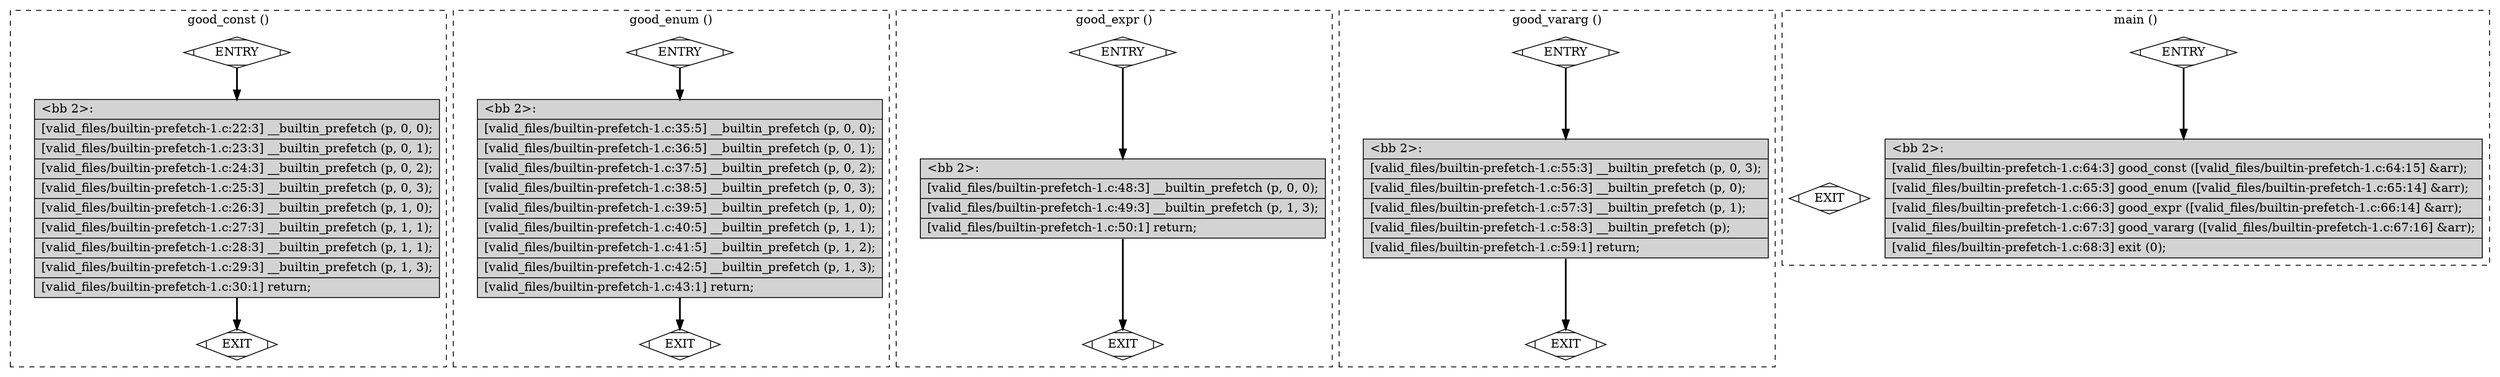 digraph "a-builtin-prefetch-1.c.015t.cfg" {
overlap=false;
subgraph "cluster_good_const" {
	style="dashed";
	color="black";
	label="good_const ()";
	fn_0_basic_block_0 [shape=Mdiamond,style=filled,fillcolor=white,label="ENTRY"];

	fn_0_basic_block_1 [shape=Mdiamond,style=filled,fillcolor=white,label="EXIT"];

	fn_0_basic_block_2 [shape=record,style=filled,fillcolor=lightgrey,label="{\<bb\ 2\>:\l\
|[valid_files/builtin-prefetch-1.c:22:3]\ __builtin_prefetch\ (p,\ 0,\ 0);\l\
|[valid_files/builtin-prefetch-1.c:23:3]\ __builtin_prefetch\ (p,\ 0,\ 1);\l\
|[valid_files/builtin-prefetch-1.c:24:3]\ __builtin_prefetch\ (p,\ 0,\ 2);\l\
|[valid_files/builtin-prefetch-1.c:25:3]\ __builtin_prefetch\ (p,\ 0,\ 3);\l\
|[valid_files/builtin-prefetch-1.c:26:3]\ __builtin_prefetch\ (p,\ 1,\ 0);\l\
|[valid_files/builtin-prefetch-1.c:27:3]\ __builtin_prefetch\ (p,\ 1,\ 1);\l\
|[valid_files/builtin-prefetch-1.c:28:3]\ __builtin_prefetch\ (p,\ 1,\ 1);\l\
|[valid_files/builtin-prefetch-1.c:29:3]\ __builtin_prefetch\ (p,\ 1,\ 3);\l\
|[valid_files/builtin-prefetch-1.c:30:1]\ return;\l\
}"];

	fn_0_basic_block_0:s -> fn_0_basic_block_2:n [style="solid,bold",color=black,weight=100,constraint=true];
	fn_0_basic_block_2:s -> fn_0_basic_block_1:n [style="solid,bold",color=black,weight=10,constraint=true];
	fn_0_basic_block_0:s -> fn_0_basic_block_1:n [style="invis",constraint=true];
}
subgraph "cluster_good_enum" {
	style="dashed";
	color="black";
	label="good_enum ()";
	fn_1_basic_block_0 [shape=Mdiamond,style=filled,fillcolor=white,label="ENTRY"];

	fn_1_basic_block_1 [shape=Mdiamond,style=filled,fillcolor=white,label="EXIT"];

	fn_1_basic_block_2 [shape=record,style=filled,fillcolor=lightgrey,label="{\<bb\ 2\>:\l\
|[valid_files/builtin-prefetch-1.c:35:5]\ __builtin_prefetch\ (p,\ 0,\ 0);\l\
|[valid_files/builtin-prefetch-1.c:36:5]\ __builtin_prefetch\ (p,\ 0,\ 1);\l\
|[valid_files/builtin-prefetch-1.c:37:5]\ __builtin_prefetch\ (p,\ 0,\ 2);\l\
|[valid_files/builtin-prefetch-1.c:38:5]\ __builtin_prefetch\ (p,\ 0,\ 3);\l\
|[valid_files/builtin-prefetch-1.c:39:5]\ __builtin_prefetch\ (p,\ 1,\ 0);\l\
|[valid_files/builtin-prefetch-1.c:40:5]\ __builtin_prefetch\ (p,\ 1,\ 1);\l\
|[valid_files/builtin-prefetch-1.c:41:5]\ __builtin_prefetch\ (p,\ 1,\ 2);\l\
|[valid_files/builtin-prefetch-1.c:42:5]\ __builtin_prefetch\ (p,\ 1,\ 3);\l\
|[valid_files/builtin-prefetch-1.c:43:1]\ return;\l\
}"];

	fn_1_basic_block_0:s -> fn_1_basic_block_2:n [style="solid,bold",color=black,weight=100,constraint=true];
	fn_1_basic_block_2:s -> fn_1_basic_block_1:n [style="solid,bold",color=black,weight=10,constraint=true];
	fn_1_basic_block_0:s -> fn_1_basic_block_1:n [style="invis",constraint=true];
}
subgraph "cluster_good_expr" {
	style="dashed";
	color="black";
	label="good_expr ()";
	fn_2_basic_block_0 [shape=Mdiamond,style=filled,fillcolor=white,label="ENTRY"];

	fn_2_basic_block_1 [shape=Mdiamond,style=filled,fillcolor=white,label="EXIT"];

	fn_2_basic_block_2 [shape=record,style=filled,fillcolor=lightgrey,label="{\<bb\ 2\>:\l\
|[valid_files/builtin-prefetch-1.c:48:3]\ __builtin_prefetch\ (p,\ 0,\ 0);\l\
|[valid_files/builtin-prefetch-1.c:49:3]\ __builtin_prefetch\ (p,\ 1,\ 3);\l\
|[valid_files/builtin-prefetch-1.c:50:1]\ return;\l\
}"];

	fn_2_basic_block_0:s -> fn_2_basic_block_2:n [style="solid,bold",color=black,weight=100,constraint=true];
	fn_2_basic_block_2:s -> fn_2_basic_block_1:n [style="solid,bold",color=black,weight=10,constraint=true];
	fn_2_basic_block_0:s -> fn_2_basic_block_1:n [style="invis",constraint=true];
}
subgraph "cluster_good_vararg" {
	style="dashed";
	color="black";
	label="good_vararg ()";
	fn_3_basic_block_0 [shape=Mdiamond,style=filled,fillcolor=white,label="ENTRY"];

	fn_3_basic_block_1 [shape=Mdiamond,style=filled,fillcolor=white,label="EXIT"];

	fn_3_basic_block_2 [shape=record,style=filled,fillcolor=lightgrey,label="{\<bb\ 2\>:\l\
|[valid_files/builtin-prefetch-1.c:55:3]\ __builtin_prefetch\ (p,\ 0,\ 3);\l\
|[valid_files/builtin-prefetch-1.c:56:3]\ __builtin_prefetch\ (p,\ 0);\l\
|[valid_files/builtin-prefetch-1.c:57:3]\ __builtin_prefetch\ (p,\ 1);\l\
|[valid_files/builtin-prefetch-1.c:58:3]\ __builtin_prefetch\ (p);\l\
|[valid_files/builtin-prefetch-1.c:59:1]\ return;\l\
}"];

	fn_3_basic_block_0:s -> fn_3_basic_block_2:n [style="solid,bold",color=black,weight=100,constraint=true];
	fn_3_basic_block_2:s -> fn_3_basic_block_1:n [style="solid,bold",color=black,weight=10,constraint=true];
	fn_3_basic_block_0:s -> fn_3_basic_block_1:n [style="invis",constraint=true];
}
subgraph "cluster_main" {
	style="dashed";
	color="black";
	label="main ()";
	fn_4_basic_block_0 [shape=Mdiamond,style=filled,fillcolor=white,label="ENTRY"];

	fn_4_basic_block_1 [shape=Mdiamond,style=filled,fillcolor=white,label="EXIT"];

	fn_4_basic_block_2 [shape=record,style=filled,fillcolor=lightgrey,label="{\<bb\ 2\>:\l\
|[valid_files/builtin-prefetch-1.c:64:3]\ good_const\ ([valid_files/builtin-prefetch-1.c:64:15]\ &arr);\l\
|[valid_files/builtin-prefetch-1.c:65:3]\ good_enum\ ([valid_files/builtin-prefetch-1.c:65:14]\ &arr);\l\
|[valid_files/builtin-prefetch-1.c:66:3]\ good_expr\ ([valid_files/builtin-prefetch-1.c:66:14]\ &arr);\l\
|[valid_files/builtin-prefetch-1.c:67:3]\ good_vararg\ ([valid_files/builtin-prefetch-1.c:67:16]\ &arr);\l\
|[valid_files/builtin-prefetch-1.c:68:3]\ exit\ (0);\l\
}"];

	fn_4_basic_block_0:s -> fn_4_basic_block_2:n [style="solid,bold",color=black,weight=100,constraint=true];
	fn_4_basic_block_0:s -> fn_4_basic_block_1:n [style="invis",constraint=true];
}
}
